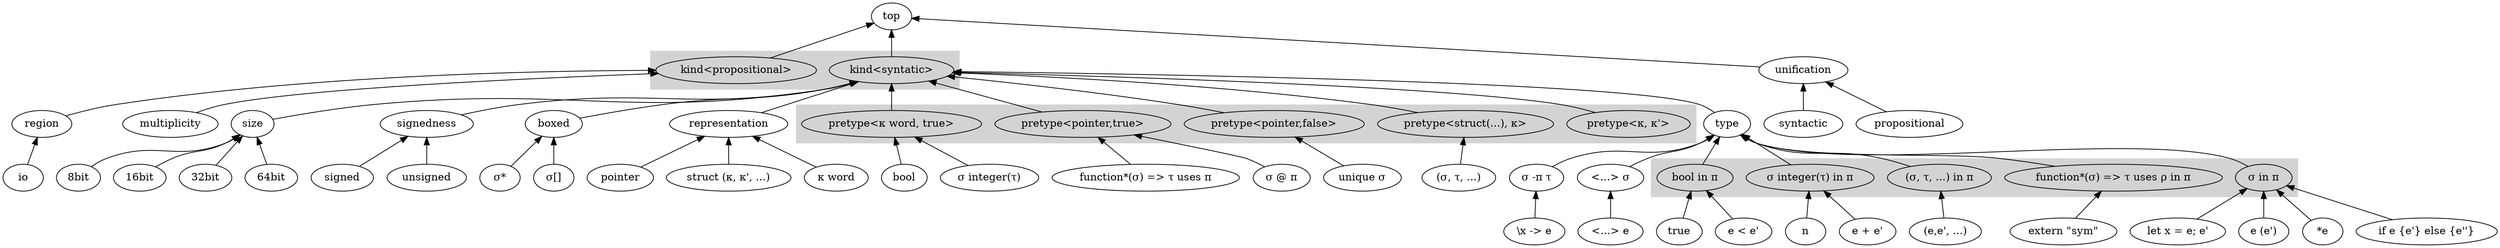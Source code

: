 digraph aith {
    rankdir="BT"
    concentrate=true;

    unification -> top
    syntactic -> unification
    propositional -> unification
    subgraph cluster_kind{
        bgcolor=lightgray; peripheries=0
        kindBool[label="kind<propositional>"]
        kind[label="kind<syntatic>"]
    } -> top
    region -> kindBool
    io -> region
    multiplicity -> kindBool
    size -> kind
    byte [label="8bit"]
    byte -> size
    short [label="16bit"]
    short -> size
    int [label="32bit"]
    int -> size
    long [label="64bit"]
    long -> size
    signedness -> kind
    signed -> signedness
    unsigned -> signedness
    boxed -> kind
    pointer[label="σ*"]
    pointer -> boxed
    array[label="σ[]"]
    array -> boxed
    representation -> kind
    pointerRep[label="pointer"]
    pointerRep -> representation
    structRep[label="struct (κ, κ', ...)"]
    structRep -> representation
    wordRep[label="κ word"]    
    wordRep -> representation
    subgraph cluster_pretype {
        bgcolor=lightgray; peripheries=0
        pretype[label="pretype<κ, κ'>"]
        pretypePtrU[label="pretype<pointer,true>"]
        pretypePtrL[label="pretype<pointer,false>"]
        pretypeWord[label="pretype<κ word, true>"]
        pretypeStruct[label="pretype<struct(...), κ>"]
    } -> kind
    boolean[label="bool"]
    boolean -> pretypeWord
    number[label="σ integer(τ)"]
    number -> pretypeWord
    functionPointer[label="function*(σ) => τ uses π"]
    functionPointer -> pretypePtrU
    shared[label="σ @ π"]
    shared -> pretypePtrU
    unique[label="unique σ"]
    unique -> pretypePtrL
    tuple[label="(σ, τ, ...)"]
    tuple -> pretypeStruct
    type -> kind
    inline[label="σ -π τ"]
    inline -> type
    inlineAbstraction[label="\\x -> e"]
    inlineAbstraction -> inline
    poly[label="<...> σ"]
    poly -> type
    polyIntroduction[label="<...> e"]
    polyIntroduction -> poly
    subgraph cluster_effect {
        bgcolor=lightgray; peripheries=0
        effectBoolean[label="bool in π"]
        effectNumber[label="σ integer(τ) in π"]
        effectTuple[label="(σ, τ, ...) in π"]
        effectFunction[label="function*(σ) => τ uses ρ in π"]
        effect[label="σ in π"]
    } -> type
    true -> effectBoolean
    relate[label="e < e'"]
    relate -> effectBoolean
    num[label="n"]
    num -> effectNumber
    arith[label="e + e'"]
    arith -> effectNumber
    tupleIntro[label="(e,e', ...)"]
    tupleIntro -> effectTuple
    extern[label="extern \"sym\""]
    extern -> effectFunction
    let[label="let x = e; e'"]
    let -> effect
    app[label="e (e')"]
    app -> effect
    read[label="*e"]
    read -> effect
    if[label="if e {e'} else {e''}"]
    if -> effect
}
